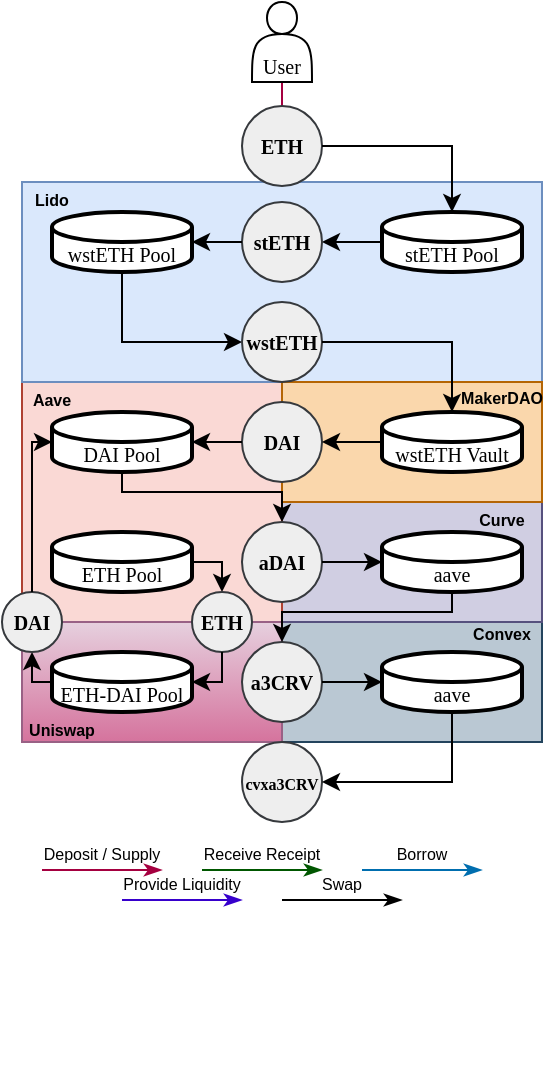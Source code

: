 <mxfile version="22.0.3" type="device">
  <diagram id="ooE3Xo_wV-slX8WCPOP6" name="Page-4">
    <mxGraphModel dx="1458" dy="501" grid="1" gridSize="10" guides="1" tooltips="1" connect="1" arrows="1" fold="1" page="1" pageScale="1" pageWidth="400" pageHeight="550" math="0" shadow="0">
      <root>
        <mxCell id="0" />
        <mxCell id="1" parent="0" />
        <mxCell id="hHPE4022j6eGi9Bg3FWy-93" value="" style="rounded=0;whiteSpace=wrap;html=1;fillColor=#bac8d3;strokeColor=#23445d;" vertex="1" parent="1">
          <mxGeometry x="-597" y="317" width="130" height="60" as="geometry" />
        </mxCell>
        <mxCell id="hHPE4022j6eGi9Bg3FWy-40" value="" style="rounded=0;whiteSpace=wrap;html=1;fillColor=#d0cee2;strokeColor=#56517e;" vertex="1" parent="1">
          <mxGeometry x="-597" y="257" width="130" height="60" as="geometry" />
        </mxCell>
        <mxCell id="hHPE4022j6eGi9Bg3FWy-36" value="" style="rounded=0;whiteSpace=wrap;html=1;fillColor=#fad9d5;strokeColor=#ae4132;" vertex="1" parent="1">
          <mxGeometry x="-727" y="197" width="130" height="120" as="geometry" />
        </mxCell>
        <mxCell id="aXwNNv5AYdKiC4HSLwjV-165" value="" style="rounded=0;whiteSpace=wrap;html=1;fillColor=#dae8fc;strokeColor=#6c8ebf;flipH=1;" parent="1" vertex="1">
          <mxGeometry x="-727" y="97" width="260" height="100" as="geometry" />
        </mxCell>
        <mxCell id="aXwNNv5AYdKiC4HSLwjV-160" value="" style="rounded=0;whiteSpace=wrap;html=1;fillColor=#fad7ac;strokeColor=#b46504;" parent="1" vertex="1">
          <mxGeometry x="-597" y="197" width="130" height="60" as="geometry" />
        </mxCell>
        <mxCell id="hHPE4022j6eGi9Bg3FWy-27" style="edgeStyle=orthogonalEdgeStyle;rounded=0;orthogonalLoop=1;jettySize=auto;html=1;entryX=1;entryY=0.5;entryDx=0;entryDy=0;" edge="1" parent="1" source="bI1gja82rUTGcYfUVD13-1" target="0xcqsg2bEBHfZzJ7icHa-70">
          <mxGeometry relative="1" as="geometry" />
        </mxCell>
        <mxCell id="bI1gja82rUTGcYfUVD13-1" value="stETH Pool" style="shape=cylinder3;whiteSpace=wrap;html=1;boundedLbl=1;backgroundOutline=1;size=7.5;strokeWidth=2;fontFamily=Times New Roman;fontStyle=0;fontSize=10;rounded=0;" parent="1" vertex="1">
          <mxGeometry x="-547" y="112" width="70" height="30" as="geometry" />
        </mxCell>
        <mxCell id="qk3m3HCQnxlENwnEO2U1-2" style="edgeStyle=orthogonalEdgeStyle;rounded=0;orthogonalLoop=1;jettySize=auto;html=1;exitX=0.5;exitY=1;exitDx=0;exitDy=0;entryX=0.5;entryY=0;entryDx=0;entryDy=0;endArrow=none;endFill=0;fillColor=#d80073;strokeColor=#A50040;" parent="1" source="aXwNNv5AYdKiC4HSLwjV-1" target="_4_Hz2iEFn8rfwyZPXuo-1" edge="1">
          <mxGeometry relative="1" as="geometry" />
        </mxCell>
        <mxCell id="aXwNNv5AYdKiC4HSLwjV-1" value="&lt;font style=&quot;font-size: 10px;&quot;&gt;&lt;br&gt;&lt;font style=&quot;font-size: 10px;&quot;&gt;&lt;br&gt;User&lt;/font&gt;&lt;/font&gt;" style="shape=actor;whiteSpace=wrap;html=1;fontSize=10;fontFamily=Times New Roman;verticalAlign=middle;rounded=0;" parent="1" vertex="1">
          <mxGeometry x="-612" y="7" width="30" height="40" as="geometry" />
        </mxCell>
        <mxCell id="aXwNNv5AYdKiC4HSLwjV-166" value="&lt;b&gt;Lido&lt;/b&gt;" style="text;html=1;strokeColor=none;fillColor=none;align=center;verticalAlign=middle;whiteSpace=wrap;rounded=0;fontSize=8;" parent="1" vertex="1">
          <mxGeometry x="-727" y="100" width="30" height="12" as="geometry" />
        </mxCell>
        <mxCell id="aXwNNv5AYdKiC4HSLwjV-182" value="" style="group;fontSize=8;" parent="1" vertex="1" connectable="0">
          <mxGeometry x="-610" y="512" width="80" height="30" as="geometry" />
        </mxCell>
        <mxCell id="aXwNNv5AYdKiC4HSLwjV-178" value="" style="endArrow=classicThin;html=1;rounded=0;endFill=1;" parent="aXwNNv5AYdKiC4HSLwjV-182" edge="1">
          <mxGeometry width="50" height="50" relative="1" as="geometry">
            <mxPoint x="13" y="-56" as="sourcePoint" />
            <mxPoint x="73" y="-56" as="targetPoint" />
          </mxGeometry>
        </mxCell>
        <mxCell id="aXwNNv5AYdKiC4HSLwjV-228" value="" style="endArrow=classicThin;html=1;rounded=0;endFill=1;fillColor=#6a00ff;strokeColor=#3700CC;" parent="aXwNNv5AYdKiC4HSLwjV-182" edge="1">
          <mxGeometry width="50" height="50" relative="1" as="geometry">
            <mxPoint x="-67" y="-56" as="sourcePoint" />
            <mxPoint x="-7" y="-56" as="targetPoint" />
          </mxGeometry>
        </mxCell>
        <mxCell id="aXwNNv5AYdKiC4HSLwjV-229" value="&lt;font style=&quot;font-size: 8px;&quot;&gt;Provide Liquidity&lt;/font&gt;" style="text;html=1;strokeColor=none;fillColor=none;align=center;verticalAlign=middle;whiteSpace=wrap;rounded=0;" parent="aXwNNv5AYdKiC4HSLwjV-182" vertex="1">
          <mxGeometry x="-77" y="-80" width="80" height="30" as="geometry" />
        </mxCell>
        <mxCell id="aXwNNv5AYdKiC4HSLwjV-180" value="&lt;font style=&quot;font-size: 8px;&quot;&gt;Swap&lt;/font&gt;" style="text;html=1;strokeColor=none;fillColor=none;align=center;verticalAlign=middle;whiteSpace=wrap;rounded=0;" parent="aXwNNv5AYdKiC4HSLwjV-182" vertex="1">
          <mxGeometry x="3" y="-80" width="80" height="30" as="geometry" />
        </mxCell>
        <mxCell id="aXwNNv5AYdKiC4HSLwjV-231" value="" style="group;fontSize=8;" parent="1" vertex="1" connectable="0">
          <mxGeometry x="-727" y="417" width="80" height="30" as="geometry" />
        </mxCell>
        <mxCell id="aXwNNv5AYdKiC4HSLwjV-232" value="" style="endArrow=classicThin;html=1;rounded=0;endFill=1;fillColor=#d80073;strokeColor=#A50040;" parent="aXwNNv5AYdKiC4HSLwjV-231" edge="1">
          <mxGeometry width="50" height="50" relative="1" as="geometry">
            <mxPoint x="10" y="24" as="sourcePoint" />
            <mxPoint x="70" y="24" as="targetPoint" />
          </mxGeometry>
        </mxCell>
        <mxCell id="aXwNNv5AYdKiC4HSLwjV-233" value="&lt;span style=&quot;font-size: 8px;&quot;&gt;Deposit / Supply&lt;/span&gt;" style="text;html=1;strokeColor=none;fillColor=none;align=center;verticalAlign=middle;whiteSpace=wrap;rounded=0;" parent="aXwNNv5AYdKiC4HSLwjV-231" vertex="1">
          <mxGeometry width="80" height="30" as="geometry" />
        </mxCell>
        <mxCell id="aXwNNv5AYdKiC4HSLwjV-234" value="" style="group;fontSize=8;" parent="1" vertex="1" connectable="0">
          <mxGeometry x="-647" y="417" width="80" height="30" as="geometry" />
        </mxCell>
        <mxCell id="aXwNNv5AYdKiC4HSLwjV-235" value="" style="endArrow=classicThin;html=1;rounded=0;endFill=1;fillColor=#008a00;strokeColor=#005700;" parent="aXwNNv5AYdKiC4HSLwjV-234" edge="1">
          <mxGeometry width="50" height="50" relative="1" as="geometry">
            <mxPoint x="10" y="24" as="sourcePoint" />
            <mxPoint x="70" y="24" as="targetPoint" />
          </mxGeometry>
        </mxCell>
        <mxCell id="aXwNNv5AYdKiC4HSLwjV-236" value="&lt;span style=&quot;font-size: 8px;&quot;&gt;Receive Receipt&lt;/span&gt;" style="text;html=1;strokeColor=none;fillColor=none;align=center;verticalAlign=middle;whiteSpace=wrap;rounded=0;" parent="aXwNNv5AYdKiC4HSLwjV-234" vertex="1">
          <mxGeometry width="80" height="30" as="geometry" />
        </mxCell>
        <mxCell id="aXwNNv5AYdKiC4HSLwjV-238" value="" style="endArrow=classicThin;html=1;rounded=0;endFill=1;fillColor=#1ba1e2;strokeColor=#006EAF;" parent="1" edge="1">
          <mxGeometry width="50" height="50" relative="1" as="geometry">
            <mxPoint x="-557" y="441" as="sourcePoint" />
            <mxPoint x="-497" y="441" as="targetPoint" />
          </mxGeometry>
        </mxCell>
        <mxCell id="aXwNNv5AYdKiC4HSLwjV-239" value="&lt;span style=&quot;font-size: 8px;&quot;&gt;Borrow&lt;/span&gt;" style="text;html=1;strokeColor=none;fillColor=none;align=center;verticalAlign=middle;whiteSpace=wrap;rounded=0;" parent="1" vertex="1">
          <mxGeometry x="-567" y="417" width="80" height="30" as="geometry" />
        </mxCell>
        <mxCell id="hHPE4022j6eGi9Bg3FWy-31" style="edgeStyle=orthogonalEdgeStyle;rounded=0;orthogonalLoop=1;jettySize=auto;html=1;exitX=0.5;exitY=1;exitDx=0;exitDy=0;exitPerimeter=0;entryX=0;entryY=0.5;entryDx=0;entryDy=0;" edge="1" parent="1" source="0xcqsg2bEBHfZzJ7icHa-75" target="_4_Hz2iEFn8rfwyZPXuo-2">
          <mxGeometry relative="1" as="geometry" />
        </mxCell>
        <mxCell id="0xcqsg2bEBHfZzJ7icHa-75" value="wstETH Pool" style="shape=cylinder3;whiteSpace=wrap;html=1;boundedLbl=1;backgroundOutline=1;size=7.5;strokeWidth=2;fontFamily=Times New Roman;fontStyle=0;fontSize=10;rounded=0;labelBorderColor=none;" parent="1" vertex="1">
          <mxGeometry x="-712" y="112" width="70" height="30" as="geometry" />
        </mxCell>
        <mxCell id="_4_Hz2iEFn8rfwyZPXuo-2" value="&lt;b&gt;wstETH&lt;/b&gt;" style="ellipse;whiteSpace=wrap;html=1;aspect=fixed;labelBackgroundColor=none;labelBorderColor=none;fillColor=#eeeeee;strokeColor=#36393d;fontSize=10;fontFamily=Times New Roman;rounded=0;" parent="1" vertex="1">
          <mxGeometry x="-617" y="157" width="40" height="40" as="geometry" />
        </mxCell>
        <mxCell id="0xcqsg2bEBHfZzJ7icHa-70" value="&lt;b style=&quot;font-size: 10px;&quot;&gt;stETH&lt;/b&gt;" style="ellipse;whiteSpace=wrap;html=1;aspect=fixed;labelBackgroundColor=none;labelBorderColor=none;fillColor=#eeeeee;strokeColor=#36393d;fontSize=10;fontFamily=Times New Roman;rounded=0;" parent="1" vertex="1">
          <mxGeometry x="-617" y="107" width="40" height="40" as="geometry" />
        </mxCell>
        <mxCell id="_4_Hz2iEFn8rfwyZPXuo-1" value="&lt;b style=&quot;font-size: 10px;&quot;&gt;ETH&lt;/b&gt;" style="ellipse;whiteSpace=wrap;html=1;aspect=fixed;labelBackgroundColor=none;labelBorderColor=none;fillColor=#eeeeee;strokeColor=#36393d;fontSize=10;fontFamily=Times New Roman;rounded=0;" parent="1" vertex="1">
          <mxGeometry x="-617" y="59" width="40" height="40" as="geometry" />
        </mxCell>
        <mxCell id="_4_Hz2iEFn8rfwyZPXuo-3" value="&lt;b&gt;DAI&lt;/b&gt;" style="ellipse;whiteSpace=wrap;html=1;aspect=fixed;labelBackgroundColor=none;labelBorderColor=none;fillColor=#eeeeee;strokeColor=#36393d;fontSize=10;fontFamily=Times New Roman;rounded=0;" parent="1" vertex="1">
          <mxGeometry x="-617" y="207" width="40" height="40" as="geometry" />
        </mxCell>
        <mxCell id="hHPE4022j6eGi9Bg3FWy-28" style="edgeStyle=orthogonalEdgeStyle;rounded=0;orthogonalLoop=1;jettySize=auto;html=1;entryX=1;entryY=0.5;entryDx=0;entryDy=0;entryPerimeter=0;" edge="1" parent="1" source="0xcqsg2bEBHfZzJ7icHa-70" target="0xcqsg2bEBHfZzJ7icHa-75">
          <mxGeometry relative="1" as="geometry" />
        </mxCell>
        <mxCell id="hHPE4022j6eGi9Bg3FWy-30" style="edgeStyle=orthogonalEdgeStyle;rounded=0;orthogonalLoop=1;jettySize=auto;html=1;exitX=1;exitY=0.5;exitDx=0;exitDy=0;entryX=0.5;entryY=0;entryDx=0;entryDy=0;entryPerimeter=0;" edge="1" parent="1" source="_4_Hz2iEFn8rfwyZPXuo-1" target="bI1gja82rUTGcYfUVD13-1">
          <mxGeometry relative="1" as="geometry" />
        </mxCell>
        <mxCell id="hHPE4022j6eGi9Bg3FWy-32" value="&lt;b&gt;MakerDAO&lt;/b&gt;" style="text;html=1;strokeColor=none;fillColor=none;align=center;verticalAlign=middle;whiteSpace=wrap;rounded=0;fontSize=8;" vertex="1" parent="1">
          <mxGeometry x="-512" y="199" width="50" height="12" as="geometry" />
        </mxCell>
        <mxCell id="hHPE4022j6eGi9Bg3FWy-35" style="edgeStyle=orthogonalEdgeStyle;rounded=0;orthogonalLoop=1;jettySize=auto;html=1;exitX=0;exitY=0.5;exitDx=0;exitDy=0;exitPerimeter=0;entryX=1;entryY=0.5;entryDx=0;entryDy=0;" edge="1" parent="1" source="hHPE4022j6eGi9Bg3FWy-33" target="_4_Hz2iEFn8rfwyZPXuo-3">
          <mxGeometry relative="1" as="geometry" />
        </mxCell>
        <mxCell id="hHPE4022j6eGi9Bg3FWy-33" value="wstETH Vault" style="shape=cylinder3;whiteSpace=wrap;html=1;boundedLbl=1;backgroundOutline=1;size=7.5;strokeWidth=2;fontFamily=Times New Roman;fontStyle=0;fontSize=10;rounded=0;" vertex="1" parent="1">
          <mxGeometry x="-547" y="212" width="70" height="30" as="geometry" />
        </mxCell>
        <mxCell id="hHPE4022j6eGi9Bg3FWy-34" style="edgeStyle=orthogonalEdgeStyle;rounded=0;orthogonalLoop=1;jettySize=auto;html=1;entryX=0.5;entryY=0;entryDx=0;entryDy=0;entryPerimeter=0;" edge="1" parent="1" source="_4_Hz2iEFn8rfwyZPXuo-2" target="hHPE4022j6eGi9Bg3FWy-33">
          <mxGeometry relative="1" as="geometry" />
        </mxCell>
        <mxCell id="hHPE4022j6eGi9Bg3FWy-38" value="&lt;b&gt;Aave&lt;/b&gt;" style="text;html=1;strokeColor=none;fillColor=none;align=center;verticalAlign=middle;whiteSpace=wrap;rounded=0;fontSize=8;" vertex="1" parent="1">
          <mxGeometry x="-727" y="200" width="30" height="12" as="geometry" />
        </mxCell>
        <mxCell id="hHPE4022j6eGi9Bg3FWy-79" style="edgeStyle=orthogonalEdgeStyle;rounded=0;orthogonalLoop=1;jettySize=auto;html=1;exitX=0.5;exitY=1;exitDx=0;exitDy=0;exitPerimeter=0;entryX=0.5;entryY=0;entryDx=0;entryDy=0;" edge="1" parent="1" source="hHPE4022j6eGi9Bg3FWy-39" target="hHPE4022j6eGi9Bg3FWy-41">
          <mxGeometry relative="1" as="geometry">
            <Array as="points">
              <mxPoint x="-677" y="252" />
              <mxPoint x="-597" y="252" />
            </Array>
          </mxGeometry>
        </mxCell>
        <mxCell id="hHPE4022j6eGi9Bg3FWy-39" value="DAI Pool" style="shape=cylinder3;whiteSpace=wrap;html=1;boundedLbl=1;backgroundOutline=1;size=7.5;strokeWidth=2;fontFamily=Times New Roman;fontStyle=0;fontSize=10;rounded=0;" vertex="1" parent="1">
          <mxGeometry x="-712" y="212" width="70" height="30" as="geometry" />
        </mxCell>
        <mxCell id="hHPE4022j6eGi9Bg3FWy-41" value="&lt;b&gt;aDAI&lt;/b&gt;" style="ellipse;whiteSpace=wrap;html=1;aspect=fixed;labelBackgroundColor=none;labelBorderColor=none;fillColor=#eeeeee;strokeColor=#36393d;fontSize=10;fontFamily=Times New Roman;rounded=0;" vertex="1" parent="1">
          <mxGeometry x="-617" y="267" width="40" height="40" as="geometry" />
        </mxCell>
        <mxCell id="hHPE4022j6eGi9Bg3FWy-42" style="edgeStyle=orthogonalEdgeStyle;rounded=0;orthogonalLoop=1;jettySize=auto;html=1;entryX=1;entryY=0.5;entryDx=0;entryDy=0;entryPerimeter=0;" edge="1" parent="1" source="_4_Hz2iEFn8rfwyZPXuo-3" target="hHPE4022j6eGi9Bg3FWy-39">
          <mxGeometry relative="1" as="geometry" />
        </mxCell>
        <mxCell id="hHPE4022j6eGi9Bg3FWy-48" value="aave" style="shape=cylinder3;whiteSpace=wrap;html=1;boundedLbl=1;backgroundOutline=1;size=7.5;strokeWidth=2;fontFamily=Times New Roman;fontStyle=0;fontSize=10;rounded=0;" vertex="1" parent="1">
          <mxGeometry x="-547" y="272" width="70" height="30" as="geometry" />
        </mxCell>
        <mxCell id="hHPE4022j6eGi9Bg3FWy-55" style="edgeStyle=orthogonalEdgeStyle;rounded=0;orthogonalLoop=1;jettySize=auto;html=1;exitX=1;exitY=0.5;exitDx=0;exitDy=0;entryX=0;entryY=0.5;entryDx=0;entryDy=0;entryPerimeter=0;" edge="1" parent="1" source="hHPE4022j6eGi9Bg3FWy-41" target="hHPE4022j6eGi9Bg3FWy-48">
          <mxGeometry relative="1" as="geometry" />
        </mxCell>
        <mxCell id="hHPE4022j6eGi9Bg3FWy-56" value="&lt;b&gt;Curve&lt;/b&gt;" style="text;html=1;strokeColor=none;fillColor=none;align=center;verticalAlign=middle;whiteSpace=wrap;rounded=0;fontSize=8;" vertex="1" parent="1">
          <mxGeometry x="-502" y="260" width="30" height="12" as="geometry" />
        </mxCell>
        <mxCell id="hHPE4022j6eGi9Bg3FWy-111" style="edgeStyle=orthogonalEdgeStyle;rounded=0;orthogonalLoop=1;jettySize=auto;html=1;exitX=1;exitY=0.5;exitDx=0;exitDy=0;exitPerimeter=0;entryX=0.5;entryY=0;entryDx=0;entryDy=0;" edge="1" parent="1" source="hHPE4022j6eGi9Bg3FWy-57" target="hHPE4022j6eGi9Bg3FWy-63">
          <mxGeometry relative="1" as="geometry" />
        </mxCell>
        <mxCell id="hHPE4022j6eGi9Bg3FWy-57" value="ETH Pool" style="shape=cylinder3;whiteSpace=wrap;html=1;boundedLbl=1;backgroundOutline=1;size=7.5;strokeWidth=2;fontFamily=Times New Roman;fontStyle=0;fontSize=10;rounded=0;" vertex="1" parent="1">
          <mxGeometry x="-712" y="272" width="70" height="30" as="geometry" />
        </mxCell>
        <mxCell id="hHPE4022j6eGi9Bg3FWy-60" value="" style="rounded=0;whiteSpace=wrap;html=1;fillColor=#e6d0de;strokeColor=#996185;gradientColor=#d5739d;" vertex="1" parent="1">
          <mxGeometry x="-727" y="317" width="130" height="60" as="geometry" />
        </mxCell>
        <mxCell id="hHPE4022j6eGi9Bg3FWy-61" value="&lt;b&gt;Uniswap&lt;/b&gt;" style="text;html=1;strokeColor=none;fillColor=none;align=center;verticalAlign=middle;whiteSpace=wrap;rounded=0;fontSize=8;" vertex="1" parent="1">
          <mxGeometry x="-727" y="365" width="40" height="12" as="geometry" />
        </mxCell>
        <mxCell id="hHPE4022j6eGi9Bg3FWy-115" style="edgeStyle=orthogonalEdgeStyle;rounded=0;orthogonalLoop=1;jettySize=auto;html=1;exitX=0;exitY=0.5;exitDx=0;exitDy=0;exitPerimeter=0;entryX=0.5;entryY=1;entryDx=0;entryDy=0;" edge="1" parent="1" source="hHPE4022j6eGi9Bg3FWy-62" target="hHPE4022j6eGi9Bg3FWy-73">
          <mxGeometry relative="1" as="geometry" />
        </mxCell>
        <mxCell id="hHPE4022j6eGi9Bg3FWy-62" value="ETH-DAI Pool" style="shape=cylinder3;whiteSpace=wrap;html=1;boundedLbl=1;backgroundOutline=1;size=7.5;strokeWidth=2;fontFamily=Times New Roman;fontStyle=0;fontSize=10;rounded=0;" vertex="1" parent="1">
          <mxGeometry x="-712" y="332" width="70" height="30" as="geometry" />
        </mxCell>
        <mxCell id="hHPE4022j6eGi9Bg3FWy-63" value="&lt;b style=&quot;font-size: 10px;&quot;&gt;ETH&lt;/b&gt;" style="ellipse;whiteSpace=wrap;html=1;aspect=fixed;labelBackgroundColor=none;labelBorderColor=none;fillColor=#eeeeee;strokeColor=#36393d;fontSize=10;fontFamily=Times New Roman;rounded=0;" vertex="1" parent="1">
          <mxGeometry x="-642" y="302" width="30" height="30" as="geometry" />
        </mxCell>
        <mxCell id="hHPE4022j6eGi9Bg3FWy-73" value="&lt;b style=&quot;font-size: 10px;&quot;&gt;DAI&lt;/b&gt;" style="ellipse;whiteSpace=wrap;html=1;aspect=fixed;labelBackgroundColor=none;labelBorderColor=none;fillColor=#eeeeee;strokeColor=#36393d;fontSize=10;fontFamily=Times New Roman;rounded=0;" vertex="1" parent="1">
          <mxGeometry x="-737" y="302" width="30" height="30" as="geometry" />
        </mxCell>
        <mxCell id="hHPE4022j6eGi9Bg3FWy-76" value="&lt;b&gt;a3CRV&lt;/b&gt;" style="ellipse;whiteSpace=wrap;html=1;aspect=fixed;labelBackgroundColor=none;labelBorderColor=none;fillColor=#eeeeee;strokeColor=#36393d;fontSize=10;fontFamily=Times New Roman;rounded=0;" vertex="1" parent="1">
          <mxGeometry x="-617" y="327" width="40" height="40" as="geometry" />
        </mxCell>
        <mxCell id="hHPE4022j6eGi9Bg3FWy-94" style="edgeStyle=orthogonalEdgeStyle;rounded=0;orthogonalLoop=1;jettySize=auto;html=1;exitX=0.5;exitY=1;exitDx=0;exitDy=0;exitPerimeter=0;entryX=0.5;entryY=0;entryDx=0;entryDy=0;" edge="1" parent="1" source="hHPE4022j6eGi9Bg3FWy-48" target="hHPE4022j6eGi9Bg3FWy-76">
          <mxGeometry relative="1" as="geometry">
            <Array as="points">
              <mxPoint x="-512" y="312" />
              <mxPoint x="-597" y="312" />
            </Array>
          </mxGeometry>
        </mxCell>
        <mxCell id="hHPE4022j6eGi9Bg3FWy-95" value="aave" style="shape=cylinder3;whiteSpace=wrap;html=1;boundedLbl=1;backgroundOutline=1;size=7.5;strokeWidth=2;fontFamily=Times New Roman;fontStyle=0;fontSize=10;rounded=0;" vertex="1" parent="1">
          <mxGeometry x="-547" y="332" width="70" height="30" as="geometry" />
        </mxCell>
        <mxCell id="hHPE4022j6eGi9Bg3FWy-96" value="&lt;b&gt;Convex&lt;/b&gt;" style="text;html=1;strokeColor=none;fillColor=none;align=center;verticalAlign=middle;whiteSpace=wrap;rounded=0;fontSize=8;" vertex="1" parent="1">
          <mxGeometry x="-502" y="317" width="30" height="12" as="geometry" />
        </mxCell>
        <mxCell id="hHPE4022j6eGi9Bg3FWy-98" value="&lt;b style=&quot;font-size: 8px;&quot;&gt;cvxa3CRV&lt;/b&gt;" style="ellipse;whiteSpace=wrap;html=1;aspect=fixed;labelBackgroundColor=none;labelBorderColor=none;fillColor=#eeeeee;strokeColor=#36393d;fontSize=10;fontFamily=Times New Roman;rounded=0;" vertex="1" parent="1">
          <mxGeometry x="-617" y="377" width="40" height="40" as="geometry" />
        </mxCell>
        <mxCell id="hHPE4022j6eGi9Bg3FWy-102" style="edgeStyle=orthogonalEdgeStyle;rounded=0;orthogonalLoop=1;jettySize=auto;html=1;exitX=0.5;exitY=1;exitDx=0;exitDy=0;exitPerimeter=0;entryX=1;entryY=0.5;entryDx=0;entryDy=0;" edge="1" parent="1" source="hHPE4022j6eGi9Bg3FWy-95" target="hHPE4022j6eGi9Bg3FWy-98">
          <mxGeometry relative="1" as="geometry" />
        </mxCell>
        <mxCell id="hHPE4022j6eGi9Bg3FWy-106" style="edgeStyle=orthogonalEdgeStyle;rounded=0;orthogonalLoop=1;jettySize=auto;html=1;exitX=1;exitY=0.5;exitDx=0;exitDy=0;entryX=0;entryY=0.5;entryDx=0;entryDy=0;entryPerimeter=0;" edge="1" parent="1" source="hHPE4022j6eGi9Bg3FWy-76" target="hHPE4022j6eGi9Bg3FWy-95">
          <mxGeometry relative="1" as="geometry" />
        </mxCell>
        <mxCell id="hHPE4022j6eGi9Bg3FWy-112" style="edgeStyle=orthogonalEdgeStyle;rounded=0;orthogonalLoop=1;jettySize=auto;html=1;exitX=0.5;exitY=1;exitDx=0;exitDy=0;entryX=1;entryY=0.5;entryDx=0;entryDy=0;entryPerimeter=0;" edge="1" parent="1" source="hHPE4022j6eGi9Bg3FWy-63" target="hHPE4022j6eGi9Bg3FWy-62">
          <mxGeometry relative="1" as="geometry">
            <Array as="points">
              <mxPoint x="-627" y="347" />
            </Array>
          </mxGeometry>
        </mxCell>
        <mxCell id="hHPE4022j6eGi9Bg3FWy-116" style="edgeStyle=orthogonalEdgeStyle;rounded=0;orthogonalLoop=1;jettySize=auto;html=1;exitX=0.5;exitY=0;exitDx=0;exitDy=0;entryX=0;entryY=0.5;entryDx=0;entryDy=0;entryPerimeter=0;" edge="1" parent="1" source="hHPE4022j6eGi9Bg3FWy-73" target="hHPE4022j6eGi9Bg3FWy-39">
          <mxGeometry relative="1" as="geometry">
            <Array as="points">
              <mxPoint x="-722" y="227" />
            </Array>
          </mxGeometry>
        </mxCell>
      </root>
    </mxGraphModel>
  </diagram>
</mxfile>
